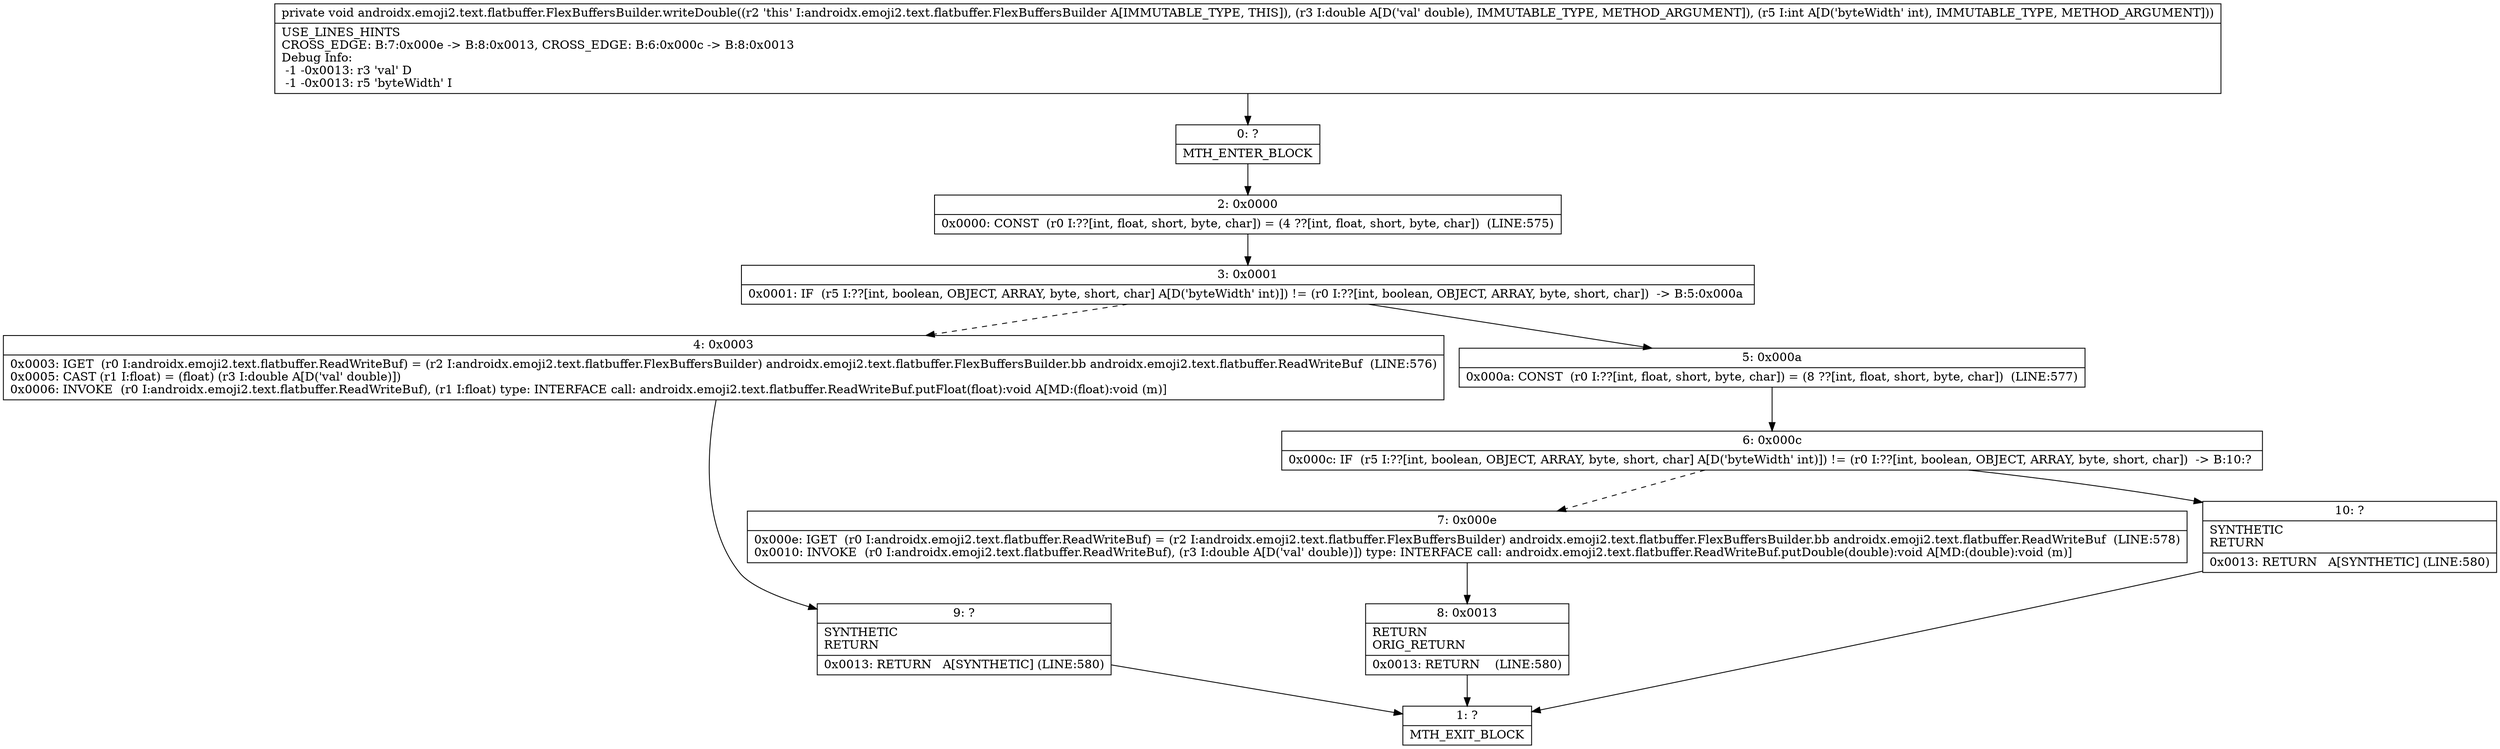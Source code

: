 digraph "CFG forandroidx.emoji2.text.flatbuffer.FlexBuffersBuilder.writeDouble(DI)V" {
Node_0 [shape=record,label="{0\:\ ?|MTH_ENTER_BLOCK\l}"];
Node_2 [shape=record,label="{2\:\ 0x0000|0x0000: CONST  (r0 I:??[int, float, short, byte, char]) = (4 ??[int, float, short, byte, char])  (LINE:575)\l}"];
Node_3 [shape=record,label="{3\:\ 0x0001|0x0001: IF  (r5 I:??[int, boolean, OBJECT, ARRAY, byte, short, char] A[D('byteWidth' int)]) != (r0 I:??[int, boolean, OBJECT, ARRAY, byte, short, char])  \-\> B:5:0x000a \l}"];
Node_4 [shape=record,label="{4\:\ 0x0003|0x0003: IGET  (r0 I:androidx.emoji2.text.flatbuffer.ReadWriteBuf) = (r2 I:androidx.emoji2.text.flatbuffer.FlexBuffersBuilder) androidx.emoji2.text.flatbuffer.FlexBuffersBuilder.bb androidx.emoji2.text.flatbuffer.ReadWriteBuf  (LINE:576)\l0x0005: CAST (r1 I:float) = (float) (r3 I:double A[D('val' double)]) \l0x0006: INVOKE  (r0 I:androidx.emoji2.text.flatbuffer.ReadWriteBuf), (r1 I:float) type: INTERFACE call: androidx.emoji2.text.flatbuffer.ReadWriteBuf.putFloat(float):void A[MD:(float):void (m)]\l}"];
Node_9 [shape=record,label="{9\:\ ?|SYNTHETIC\lRETURN\l|0x0013: RETURN   A[SYNTHETIC] (LINE:580)\l}"];
Node_1 [shape=record,label="{1\:\ ?|MTH_EXIT_BLOCK\l}"];
Node_5 [shape=record,label="{5\:\ 0x000a|0x000a: CONST  (r0 I:??[int, float, short, byte, char]) = (8 ??[int, float, short, byte, char])  (LINE:577)\l}"];
Node_6 [shape=record,label="{6\:\ 0x000c|0x000c: IF  (r5 I:??[int, boolean, OBJECT, ARRAY, byte, short, char] A[D('byteWidth' int)]) != (r0 I:??[int, boolean, OBJECT, ARRAY, byte, short, char])  \-\> B:10:? \l}"];
Node_7 [shape=record,label="{7\:\ 0x000e|0x000e: IGET  (r0 I:androidx.emoji2.text.flatbuffer.ReadWriteBuf) = (r2 I:androidx.emoji2.text.flatbuffer.FlexBuffersBuilder) androidx.emoji2.text.flatbuffer.FlexBuffersBuilder.bb androidx.emoji2.text.flatbuffer.ReadWriteBuf  (LINE:578)\l0x0010: INVOKE  (r0 I:androidx.emoji2.text.flatbuffer.ReadWriteBuf), (r3 I:double A[D('val' double)]) type: INTERFACE call: androidx.emoji2.text.flatbuffer.ReadWriteBuf.putDouble(double):void A[MD:(double):void (m)]\l}"];
Node_8 [shape=record,label="{8\:\ 0x0013|RETURN\lORIG_RETURN\l|0x0013: RETURN    (LINE:580)\l}"];
Node_10 [shape=record,label="{10\:\ ?|SYNTHETIC\lRETURN\l|0x0013: RETURN   A[SYNTHETIC] (LINE:580)\l}"];
MethodNode[shape=record,label="{private void androidx.emoji2.text.flatbuffer.FlexBuffersBuilder.writeDouble((r2 'this' I:androidx.emoji2.text.flatbuffer.FlexBuffersBuilder A[IMMUTABLE_TYPE, THIS]), (r3 I:double A[D('val' double), IMMUTABLE_TYPE, METHOD_ARGUMENT]), (r5 I:int A[D('byteWidth' int), IMMUTABLE_TYPE, METHOD_ARGUMENT]))  | USE_LINES_HINTS\lCROSS_EDGE: B:7:0x000e \-\> B:8:0x0013, CROSS_EDGE: B:6:0x000c \-\> B:8:0x0013\lDebug Info:\l  \-1 \-0x0013: r3 'val' D\l  \-1 \-0x0013: r5 'byteWidth' I\l}"];
MethodNode -> Node_0;Node_0 -> Node_2;
Node_2 -> Node_3;
Node_3 -> Node_4[style=dashed];
Node_3 -> Node_5;
Node_4 -> Node_9;
Node_9 -> Node_1;
Node_5 -> Node_6;
Node_6 -> Node_7[style=dashed];
Node_6 -> Node_10;
Node_7 -> Node_8;
Node_8 -> Node_1;
Node_10 -> Node_1;
}

